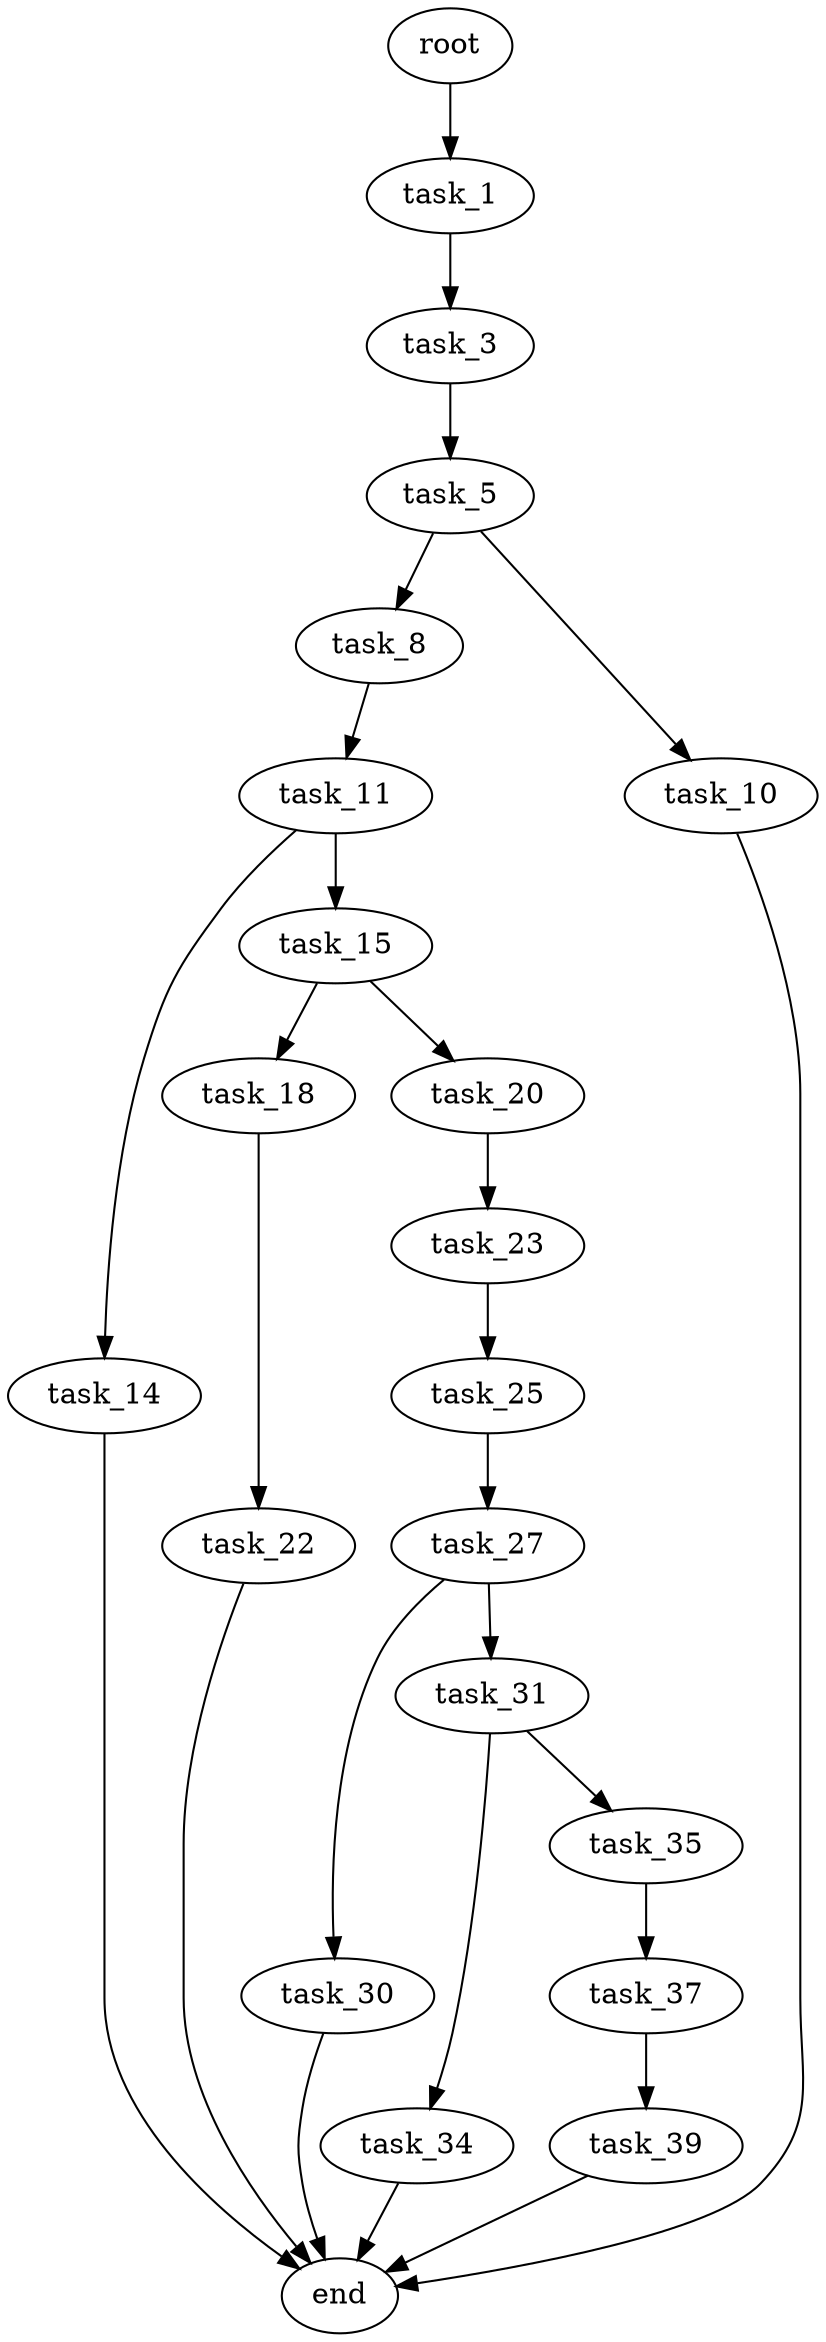 digraph G {
  root [size="0.000000"];
  task_1 [size="68719476736.000000"];
  task_3 [size="12338983801.000000"];
  task_5 [size="4108508059.000000"];
  task_8 [size="1073741824000.000000"];
  task_10 [size="6585748634.000000"];
  task_11 [size="69232983882.000000"];
  task_14 [size="535808419661.000000"];
  task_15 [size="549755813888.000000"];
  task_18 [size="18537372810.000000"];
  task_20 [size="1073741824000.000000"];
  task_22 [size="231928233984.000000"];
  task_23 [size="10841117122.000000"];
  task_25 [size="12170728143.000000"];
  task_27 [size="8145800622.000000"];
  task_30 [size="199936749022.000000"];
  task_31 [size="855868918.000000"];
  task_34 [size="549755813888.000000"];
  task_35 [size="3577355249.000000"];
  task_37 [size="14165340059.000000"];
  task_39 [size="353515553592.000000"];
  end [size="0.000000"];

  root -> task_1 [size="1.000000"];
  task_1 -> task_3 [size="134217728.000000"];
  task_3 -> task_5 [size="209715200.000000"];
  task_5 -> task_8 [size="75497472.000000"];
  task_5 -> task_10 [size="75497472.000000"];
  task_8 -> task_11 [size="838860800.000000"];
  task_10 -> end [size="1.000000"];
  task_11 -> task_14 [size="134217728.000000"];
  task_11 -> task_15 [size="134217728.000000"];
  task_14 -> end [size="1.000000"];
  task_15 -> task_18 [size="536870912.000000"];
  task_15 -> task_20 [size="536870912.000000"];
  task_18 -> task_22 [size="33554432.000000"];
  task_20 -> task_23 [size="838860800.000000"];
  task_22 -> end [size="1.000000"];
  task_23 -> task_25 [size="301989888.000000"];
  task_25 -> task_27 [size="536870912.000000"];
  task_27 -> task_30 [size="301989888.000000"];
  task_27 -> task_31 [size="301989888.000000"];
  task_30 -> end [size="1.000000"];
  task_31 -> task_34 [size="33554432.000000"];
  task_31 -> task_35 [size="33554432.000000"];
  task_34 -> end [size="1.000000"];
  task_35 -> task_37 [size="134217728.000000"];
  task_37 -> task_39 [size="679477248.000000"];
  task_39 -> end [size="1.000000"];
}
